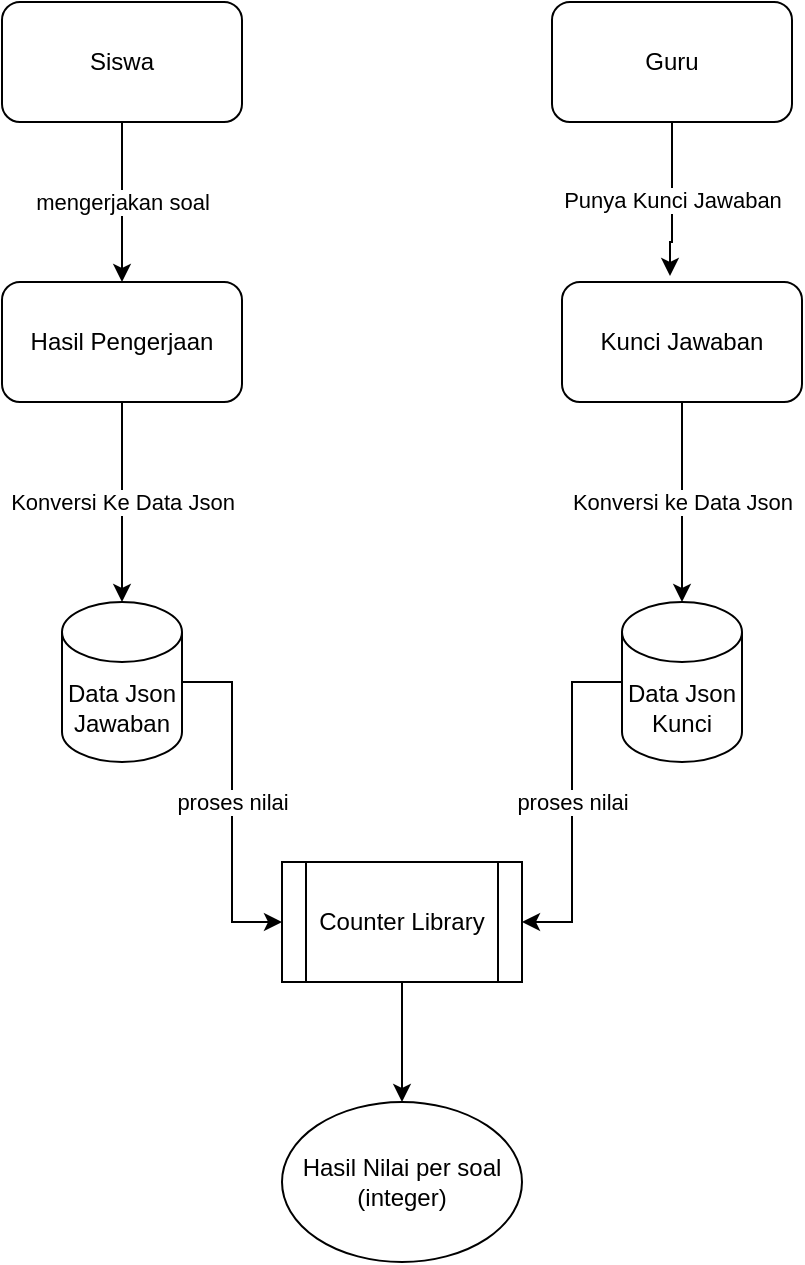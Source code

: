 <mxfile>
    <diagram id="mfjYSjRZ6LLIW9Aiuop1" name="Page-1">
        <mxGraphModel dx="983" dy="1573" grid="1" gridSize="10" guides="1" tooltips="1" connect="1" arrows="1" fold="1" page="1" pageScale="1" pageWidth="850" pageHeight="1100" math="0" shadow="0">
            <root>
                <mxCell id="0"/>
                <mxCell id="1" parent="0"/>
                <mxCell id="5" value="mengerjakan soal" style="edgeStyle=orthogonalEdgeStyle;rounded=0;orthogonalLoop=1;jettySize=auto;html=1;" edge="1" parent="1" source="3" target="4">
                    <mxGeometry relative="1" as="geometry">
                        <Array as="points">
                            <mxPoint x="210" y="-60"/>
                            <mxPoint x="210" y="-60"/>
                        </Array>
                    </mxGeometry>
                </mxCell>
                <mxCell id="3" value="Siswa" style="rounded=1;whiteSpace=wrap;html=1;" vertex="1" parent="1">
                    <mxGeometry x="150" y="-180" width="120" height="60" as="geometry"/>
                </mxCell>
                <mxCell id="8" value="Konversi Ke Data Json" style="edgeStyle=orthogonalEdgeStyle;rounded=0;orthogonalLoop=1;jettySize=auto;html=1;exitX=0.5;exitY=1;exitDx=0;exitDy=0;" edge="1" parent="1" source="4" target="7">
                    <mxGeometry relative="1" as="geometry"/>
                </mxCell>
                <mxCell id="4" value="Hasil Pengerjaan" style="rounded=1;whiteSpace=wrap;html=1;" vertex="1" parent="1">
                    <mxGeometry x="150" y="-40" width="120" height="60" as="geometry"/>
                </mxCell>
                <mxCell id="16" value="proses nilai" style="edgeStyle=orthogonalEdgeStyle;rounded=0;orthogonalLoop=1;jettySize=auto;html=1;entryX=0;entryY=0.5;entryDx=0;entryDy=0;" edge="1" parent="1" source="7" target="15">
                    <mxGeometry relative="1" as="geometry"/>
                </mxCell>
                <mxCell id="7" value="Data Json&lt;br&gt;Jawaban" style="shape=cylinder3;whiteSpace=wrap;html=1;boundedLbl=1;backgroundOutline=1;size=15;" vertex="1" parent="1">
                    <mxGeometry x="180" y="120" width="60" height="80" as="geometry"/>
                </mxCell>
                <mxCell id="12" value="Punya Kunci Jawaban" style="edgeStyle=orthogonalEdgeStyle;rounded=0;orthogonalLoop=1;jettySize=auto;html=1;entryX=0.45;entryY=-0.05;entryDx=0;entryDy=0;entryPerimeter=0;" edge="1" parent="1" source="9" target="10">
                    <mxGeometry relative="1" as="geometry">
                        <Array as="points">
                            <mxPoint x="485" y="-60"/>
                            <mxPoint x="484" y="-60"/>
                        </Array>
                    </mxGeometry>
                </mxCell>
                <mxCell id="9" value="Guru" style="rounded=1;whiteSpace=wrap;html=1;" vertex="1" parent="1">
                    <mxGeometry x="425" y="-180" width="120" height="60" as="geometry"/>
                </mxCell>
                <mxCell id="14" value="Konversi ke Data Json" style="edgeStyle=orthogonalEdgeStyle;rounded=0;orthogonalLoop=1;jettySize=auto;html=1;entryX=0.5;entryY=0;entryDx=0;entryDy=0;entryPerimeter=0;" edge="1" parent="1" source="10" target="13">
                    <mxGeometry relative="1" as="geometry"/>
                </mxCell>
                <mxCell id="10" value="Kunci Jawaban" style="rounded=1;whiteSpace=wrap;html=1;" vertex="1" parent="1">
                    <mxGeometry x="430" y="-40" width="120" height="60" as="geometry"/>
                </mxCell>
                <mxCell id="17" value="proses nilai" style="edgeStyle=orthogonalEdgeStyle;rounded=0;orthogonalLoop=1;jettySize=auto;html=1;entryX=1;entryY=0.5;entryDx=0;entryDy=0;" edge="1" parent="1" source="13" target="15">
                    <mxGeometry relative="1" as="geometry"/>
                </mxCell>
                <mxCell id="13" value="Data Json&lt;br&gt;Kunci" style="shape=cylinder3;whiteSpace=wrap;html=1;boundedLbl=1;backgroundOutline=1;size=15;" vertex="1" parent="1">
                    <mxGeometry x="460" y="120" width="60" height="80" as="geometry"/>
                </mxCell>
                <mxCell id="20" style="edgeStyle=orthogonalEdgeStyle;rounded=0;orthogonalLoop=1;jettySize=auto;html=1;exitX=0.5;exitY=1;exitDx=0;exitDy=0;entryX=0.5;entryY=0;entryDx=0;entryDy=0;" edge="1" parent="1" source="15" target="19">
                    <mxGeometry relative="1" as="geometry"/>
                </mxCell>
                <mxCell id="15" value="Counter Library" style="shape=process;whiteSpace=wrap;html=1;backgroundOutline=1;" vertex="1" parent="1">
                    <mxGeometry x="290" y="250" width="120" height="60" as="geometry"/>
                </mxCell>
                <mxCell id="19" value="Hasil Nilai per soal&lt;br&gt;(integer)" style="ellipse;whiteSpace=wrap;html=1;" vertex="1" parent="1">
                    <mxGeometry x="290" y="370" width="120" height="80" as="geometry"/>
                </mxCell>
            </root>
        </mxGraphModel>
    </diagram>
</mxfile>